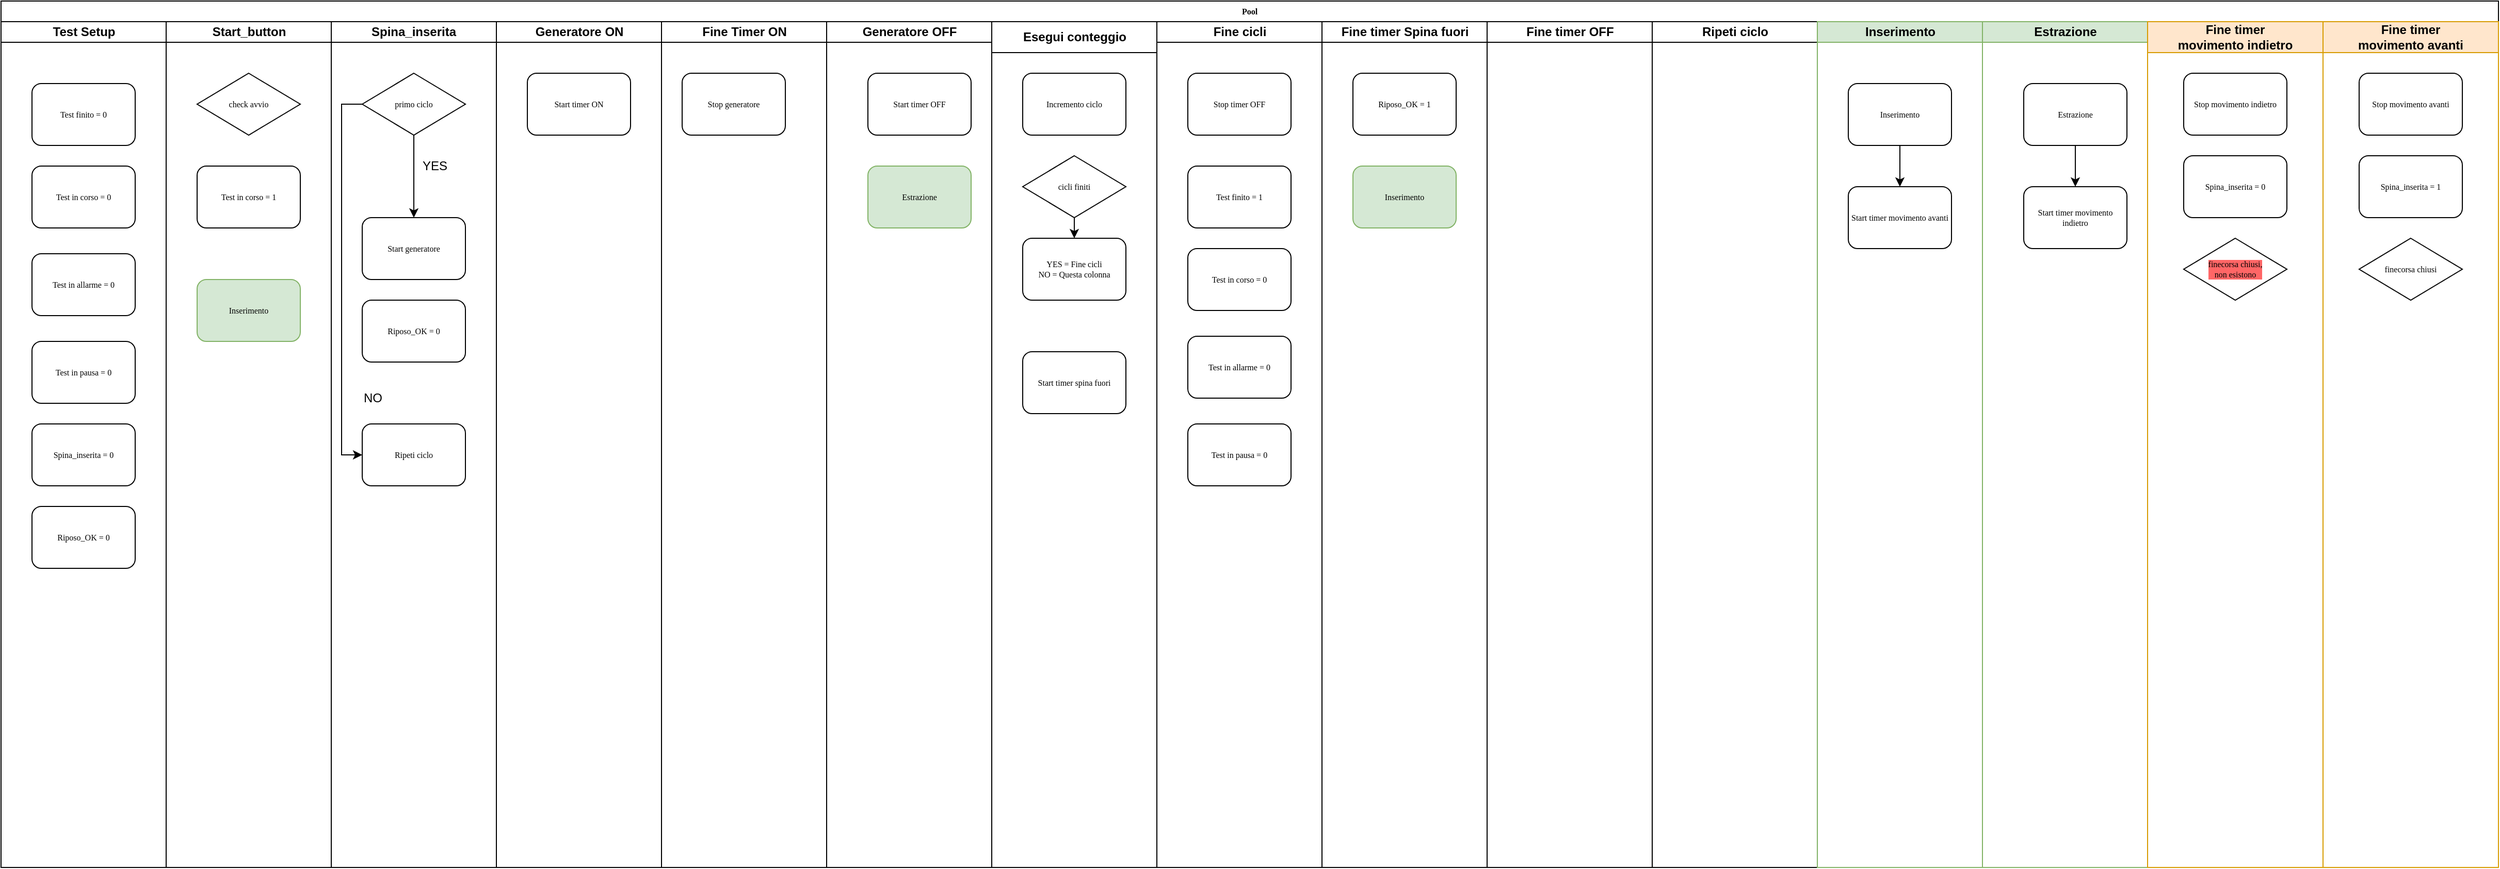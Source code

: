 <mxfile version="15.9.4" type="github">
  <diagram name="Page-1" id="74e2e168-ea6b-b213-b513-2b3c1d86103e">
    <mxGraphModel dx="1570" dy="1820" grid="1" gridSize="10" guides="1" tooltips="1" connect="1" arrows="1" fold="1" page="1" pageScale="1" pageWidth="1100" pageHeight="850" background="none" math="0" shadow="0">
      <root>
        <mxCell id="0" />
        <mxCell id="1" parent="0" />
        <mxCell id="77e6c97f196da883-1" value="Pool" style="swimlane;html=1;childLayout=stackLayout;startSize=20;rounded=0;shadow=0;labelBackgroundColor=none;strokeWidth=1;fontFamily=Verdana;fontSize=8;align=center;swimlaneLine=1;glass=0;separatorColor=#E6E6E6;whiteSpace=wrap;" parent="1" vertex="1">
          <mxGeometry x="70" y="-30" width="2420" height="840" as="geometry" />
        </mxCell>
        <mxCell id="WGGpqB69vOt5ms05KSNj-37" value="Test Setup" style="swimlane;html=1;startSize=20;" vertex="1" parent="77e6c97f196da883-1">
          <mxGeometry y="20" width="160" height="820" as="geometry" />
        </mxCell>
        <mxCell id="WGGpqB69vOt5ms05KSNj-38" value="Test finito = 0" style="rounded=1;whiteSpace=wrap;html=1;shadow=0;labelBackgroundColor=none;strokeWidth=1;fontFamily=Verdana;fontSize=8;align=center;" vertex="1" parent="WGGpqB69vOt5ms05KSNj-37">
          <mxGeometry x="30" y="60" width="100" height="60" as="geometry" />
        </mxCell>
        <mxCell id="WGGpqB69vOt5ms05KSNj-39" value="Test in pausa = 0" style="rounded=1;whiteSpace=wrap;html=1;shadow=0;labelBackgroundColor=none;strokeWidth=1;fontFamily=Verdana;fontSize=8;align=center;" vertex="1" parent="WGGpqB69vOt5ms05KSNj-37">
          <mxGeometry x="30" y="310" width="100" height="60" as="geometry" />
        </mxCell>
        <mxCell id="WGGpqB69vOt5ms05KSNj-40" value="Test in allarme = 0" style="rounded=1;whiteSpace=wrap;html=1;shadow=0;labelBackgroundColor=none;strokeWidth=1;fontFamily=Verdana;fontSize=8;align=center;" vertex="1" parent="WGGpqB69vOt5ms05KSNj-37">
          <mxGeometry x="30" y="225" width="100" height="60" as="geometry" />
        </mxCell>
        <mxCell id="WGGpqB69vOt5ms05KSNj-41" value="Test in corso = 0" style="rounded=1;whiteSpace=wrap;html=1;shadow=0;labelBackgroundColor=none;strokeWidth=1;fontFamily=Verdana;fontSize=8;align=center;" vertex="1" parent="WGGpqB69vOt5ms05KSNj-37">
          <mxGeometry x="30" y="140" width="100" height="60" as="geometry" />
        </mxCell>
        <mxCell id="WGGpqB69vOt5ms05KSNj-42" value="Spina_inserita = 0" style="rounded=1;whiteSpace=wrap;html=1;shadow=0;labelBackgroundColor=none;strokeWidth=1;fontFamily=Verdana;fontSize=8;align=center;" vertex="1" parent="WGGpqB69vOt5ms05KSNj-37">
          <mxGeometry x="30" y="390" width="100" height="60" as="geometry" />
        </mxCell>
        <mxCell id="WGGpqB69vOt5ms05KSNj-43" value="Riposo_OK = 0" style="rounded=1;whiteSpace=wrap;html=1;shadow=0;labelBackgroundColor=none;strokeWidth=1;fontFamily=Verdana;fontSize=8;align=center;" vertex="1" parent="WGGpqB69vOt5ms05KSNj-37">
          <mxGeometry x="30" y="470" width="100" height="60" as="geometry" />
        </mxCell>
        <mxCell id="77e6c97f196da883-2" value="Start_button" style="swimlane;html=1;startSize=20;" parent="77e6c97f196da883-1" vertex="1">
          <mxGeometry x="160" y="20" width="160" height="820" as="geometry" />
        </mxCell>
        <mxCell id="77e6c97f196da883-8" value="Inserimento" style="rounded=1;whiteSpace=wrap;html=1;shadow=0;labelBackgroundColor=none;strokeWidth=1;fontFamily=Verdana;fontSize=8;align=center;fillColor=#d5e8d4;strokeColor=#82b366;" parent="77e6c97f196da883-2" vertex="1">
          <mxGeometry x="30" y="250" width="100" height="60" as="geometry" />
        </mxCell>
        <mxCell id="77e6c97f196da883-20" value="check avvio" style="rhombus;whiteSpace=wrap;html=1;rounded=0;shadow=0;labelBackgroundColor=none;strokeWidth=1;fontFamily=Verdana;fontSize=8;align=center;" parent="77e6c97f196da883-2" vertex="1">
          <mxGeometry x="30" y="50" width="100" height="60" as="geometry" />
        </mxCell>
        <mxCell id="WGGpqB69vOt5ms05KSNj-36" value="Test in corso = 1" style="rounded=1;whiteSpace=wrap;html=1;shadow=0;labelBackgroundColor=none;strokeWidth=1;fontFamily=Verdana;fontSize=8;align=center;" vertex="1" parent="77e6c97f196da883-2">
          <mxGeometry x="30" y="140" width="100" height="60" as="geometry" />
        </mxCell>
        <mxCell id="77e6c97f196da883-4" value="Spina_inserita" style="swimlane;html=1;startSize=20;whiteSpace=wrap;" parent="77e6c97f196da883-1" vertex="1">
          <mxGeometry x="320" y="20" width="160" height="820" as="geometry" />
        </mxCell>
        <mxCell id="WGGpqB69vOt5ms05KSNj-2" value="Start generatore" style="rounded=1;whiteSpace=wrap;html=1;shadow=0;labelBackgroundColor=none;strokeWidth=1;fontFamily=Verdana;fontSize=8;align=center;" vertex="1" parent="77e6c97f196da883-4">
          <mxGeometry x="30" y="190" width="100" height="60" as="geometry" />
        </mxCell>
        <mxCell id="WGGpqB69vOt5ms05KSNj-17" value="Riposo_OK = 0" style="rounded=1;whiteSpace=wrap;html=1;shadow=0;labelBackgroundColor=none;strokeWidth=1;fontFamily=Verdana;fontSize=8;align=center;" vertex="1" parent="77e6c97f196da883-4">
          <mxGeometry x="30" y="270" width="100" height="60" as="geometry" />
        </mxCell>
        <mxCell id="WGGpqB69vOt5ms05KSNj-48" style="edgeStyle=orthogonalEdgeStyle;rounded=0;orthogonalLoop=1;jettySize=auto;html=1;exitX=0.5;exitY=1;exitDx=0;exitDy=0;entryX=0.5;entryY=0;entryDx=0;entryDy=0;" edge="1" parent="77e6c97f196da883-4" source="WGGpqB69vOt5ms05KSNj-47" target="WGGpqB69vOt5ms05KSNj-2">
          <mxGeometry relative="1" as="geometry" />
        </mxCell>
        <mxCell id="WGGpqB69vOt5ms05KSNj-51" style="edgeStyle=orthogonalEdgeStyle;rounded=0;orthogonalLoop=1;jettySize=auto;html=1;exitX=0;exitY=0.5;exitDx=0;exitDy=0;entryX=0;entryY=0.5;entryDx=0;entryDy=0;" edge="1" parent="77e6c97f196da883-4" source="WGGpqB69vOt5ms05KSNj-47" target="WGGpqB69vOt5ms05KSNj-50">
          <mxGeometry relative="1" as="geometry" />
        </mxCell>
        <mxCell id="WGGpqB69vOt5ms05KSNj-47" value="primo ciclo" style="rhombus;whiteSpace=wrap;html=1;rounded=0;shadow=0;labelBackgroundColor=none;strokeWidth=1;fontFamily=Verdana;fontSize=8;align=center;" vertex="1" parent="77e6c97f196da883-4">
          <mxGeometry x="30" y="50" width="100" height="60" as="geometry" />
        </mxCell>
        <mxCell id="WGGpqB69vOt5ms05KSNj-50" value="Ripeti ciclo" style="rounded=1;whiteSpace=wrap;html=1;shadow=0;labelBackgroundColor=none;strokeWidth=1;fontFamily=Verdana;fontSize=8;align=center;" vertex="1" parent="77e6c97f196da883-4">
          <mxGeometry x="30" y="390" width="100" height="60" as="geometry" />
        </mxCell>
        <mxCell id="WGGpqB69vOt5ms05KSNj-52" value="NO" style="text;html=1;align=center;verticalAlign=middle;resizable=0;points=[];autosize=1;strokeColor=none;fillColor=none;" vertex="1" parent="77e6c97f196da883-4">
          <mxGeometry x="25" y="355" width="30" height="20" as="geometry" />
        </mxCell>
        <mxCell id="WGGpqB69vOt5ms05KSNj-49" value="YES" style="text;html=1;align=center;verticalAlign=middle;resizable=0;points=[];autosize=1;strokeColor=none;fillColor=none;" vertex="1" parent="77e6c97f196da883-4">
          <mxGeometry x="80" y="130" width="40" height="20" as="geometry" />
        </mxCell>
        <mxCell id="WGGpqB69vOt5ms05KSNj-58" value="Generatore ON" style="swimlane;html=1;startSize=20;" vertex="1" parent="77e6c97f196da883-1">
          <mxGeometry x="480" y="20" width="160" height="820" as="geometry" />
        </mxCell>
        <mxCell id="WGGpqB69vOt5ms05KSNj-3" value="Start timer ON" style="rounded=1;whiteSpace=wrap;html=1;shadow=0;labelBackgroundColor=none;strokeWidth=1;fontFamily=Verdana;fontSize=8;align=center;" vertex="1" parent="WGGpqB69vOt5ms05KSNj-58">
          <mxGeometry x="30" y="50" width="100" height="60" as="geometry" />
        </mxCell>
        <mxCell id="77e6c97f196da883-6" value="Fine Timer ON" style="swimlane;html=1;startSize=20;" parent="77e6c97f196da883-1" vertex="1">
          <mxGeometry x="640" y="20" width="160" height="820" as="geometry" />
        </mxCell>
        <mxCell id="WGGpqB69vOt5ms05KSNj-4" value="Stop generatore" style="rounded=1;whiteSpace=wrap;html=1;shadow=0;labelBackgroundColor=none;strokeWidth=1;fontFamily=Verdana;fontSize=8;align=center;" vertex="1" parent="77e6c97f196da883-6">
          <mxGeometry x="20" y="50" width="100" height="60" as="geometry" />
        </mxCell>
        <mxCell id="77e6c97f196da883-7" value="Generatore OFF" style="swimlane;html=1;startSize=20;" parent="77e6c97f196da883-1" vertex="1">
          <mxGeometry x="800" y="20" width="160" height="820" as="geometry" />
        </mxCell>
        <mxCell id="WGGpqB69vOt5ms05KSNj-7" value="Start timer OFF" style="rounded=1;whiteSpace=wrap;html=1;shadow=0;labelBackgroundColor=none;strokeWidth=1;fontFamily=Verdana;fontSize=8;align=center;" vertex="1" parent="77e6c97f196da883-7">
          <mxGeometry x="40" y="50" width="100" height="60" as="geometry" />
        </mxCell>
        <mxCell id="WGGpqB69vOt5ms05KSNj-61" value="Estrazione" style="rounded=1;whiteSpace=wrap;html=1;shadow=0;labelBackgroundColor=none;strokeWidth=1;fontFamily=Verdana;fontSize=8;align=center;fillColor=#d5e8d4;strokeColor=#82b366;" vertex="1" parent="77e6c97f196da883-7">
          <mxGeometry x="40" y="140" width="100" height="60" as="geometry" />
        </mxCell>
        <mxCell id="WGGpqB69vOt5ms05KSNj-11" value="Esegui conteggio" style="swimlane;html=1;startSize=30;" vertex="1" parent="77e6c97f196da883-1">
          <mxGeometry x="960" y="20" width="160" height="820" as="geometry" />
        </mxCell>
        <mxCell id="WGGpqB69vOt5ms05KSNj-14" value="Start timer spina fuori" style="rounded=1;whiteSpace=wrap;html=1;shadow=0;labelBackgroundColor=none;strokeWidth=1;fontFamily=Verdana;fontSize=8;align=center;" vertex="1" parent="WGGpqB69vOt5ms05KSNj-11">
          <mxGeometry x="30" y="320" width="100" height="60" as="geometry" />
        </mxCell>
        <mxCell id="WGGpqB69vOt5ms05KSNj-18" value="Incremento ciclo" style="rounded=1;whiteSpace=wrap;html=1;shadow=0;labelBackgroundColor=none;strokeWidth=1;fontFamily=Verdana;fontSize=8;align=center;" vertex="1" parent="WGGpqB69vOt5ms05KSNj-11">
          <mxGeometry x="30" y="50" width="100" height="60" as="geometry" />
        </mxCell>
        <mxCell id="WGGpqB69vOt5ms05KSNj-32" style="edgeStyle=orthogonalEdgeStyle;rounded=0;orthogonalLoop=1;jettySize=auto;html=1;exitX=0.5;exitY=1;exitDx=0;exitDy=0;entryX=0.5;entryY=0;entryDx=0;entryDy=0;" edge="1" parent="WGGpqB69vOt5ms05KSNj-11" source="WGGpqB69vOt5ms05KSNj-19" target="WGGpqB69vOt5ms05KSNj-20">
          <mxGeometry relative="1" as="geometry" />
        </mxCell>
        <mxCell id="WGGpqB69vOt5ms05KSNj-19" value="cicli finiti" style="rhombus;whiteSpace=wrap;html=1;rounded=0;shadow=0;labelBackgroundColor=none;strokeWidth=1;fontFamily=Verdana;fontSize=8;align=center;" vertex="1" parent="WGGpqB69vOt5ms05KSNj-11">
          <mxGeometry x="30" y="130" width="100" height="60" as="geometry" />
        </mxCell>
        <mxCell id="WGGpqB69vOt5ms05KSNj-20" value="YES = Fine cicli&lt;br&gt;NO = Questa colonna" style="rounded=1;whiteSpace=wrap;html=1;shadow=0;labelBackgroundColor=none;strokeWidth=1;fontFamily=Verdana;fontSize=8;align=center;" vertex="1" parent="WGGpqB69vOt5ms05KSNj-11">
          <mxGeometry x="30" y="210" width="100" height="60" as="geometry" />
        </mxCell>
        <mxCell id="WGGpqB69vOt5ms05KSNj-21" value="Fine cicli" style="swimlane;html=1;startSize=20;" vertex="1" parent="77e6c97f196da883-1">
          <mxGeometry x="1120" y="20" width="160" height="820" as="geometry" />
        </mxCell>
        <mxCell id="WGGpqB69vOt5ms05KSNj-30" value="Stop timer OFF" style="rounded=1;whiteSpace=wrap;html=1;shadow=0;labelBackgroundColor=none;strokeWidth=1;fontFamily=Verdana;fontSize=8;align=center;" vertex="1" parent="WGGpqB69vOt5ms05KSNj-21">
          <mxGeometry x="30" y="50" width="100" height="60" as="geometry" />
        </mxCell>
        <mxCell id="WGGpqB69vOt5ms05KSNj-31" value="Test finito = 1" style="rounded=1;whiteSpace=wrap;html=1;shadow=0;labelBackgroundColor=none;strokeWidth=1;fontFamily=Verdana;fontSize=8;align=center;" vertex="1" parent="WGGpqB69vOt5ms05KSNj-21">
          <mxGeometry x="30" y="140" width="100" height="60" as="geometry" />
        </mxCell>
        <mxCell id="WGGpqB69vOt5ms05KSNj-33" value="Test in corso = 0" style="rounded=1;whiteSpace=wrap;html=1;shadow=0;labelBackgroundColor=none;strokeWidth=1;fontFamily=Verdana;fontSize=8;align=center;" vertex="1" parent="WGGpqB69vOt5ms05KSNj-21">
          <mxGeometry x="30" y="220" width="100" height="60" as="geometry" />
        </mxCell>
        <mxCell id="WGGpqB69vOt5ms05KSNj-34" value="Test in allarme = 0" style="rounded=1;whiteSpace=wrap;html=1;shadow=0;labelBackgroundColor=none;strokeWidth=1;fontFamily=Verdana;fontSize=8;align=center;" vertex="1" parent="WGGpqB69vOt5ms05KSNj-21">
          <mxGeometry x="30" y="305" width="100" height="60" as="geometry" />
        </mxCell>
        <mxCell id="WGGpqB69vOt5ms05KSNj-35" value="Test in pausa = 0" style="rounded=1;whiteSpace=wrap;html=1;shadow=0;labelBackgroundColor=none;strokeWidth=1;fontFamily=Verdana;fontSize=8;align=center;" vertex="1" parent="WGGpqB69vOt5ms05KSNj-21">
          <mxGeometry x="30" y="390" width="100" height="60" as="geometry" />
        </mxCell>
        <mxCell id="WGGpqB69vOt5ms05KSNj-15" value="Fine timer Spina fuori" style="swimlane;html=1;startSize=20;" vertex="1" parent="77e6c97f196da883-1">
          <mxGeometry x="1280" y="20" width="160" height="820" as="geometry" />
        </mxCell>
        <mxCell id="WGGpqB69vOt5ms05KSNj-16" value="Riposo_OK = 1" style="rounded=1;whiteSpace=wrap;html=1;shadow=0;labelBackgroundColor=none;strokeWidth=1;fontFamily=Verdana;fontSize=8;align=center;" vertex="1" parent="WGGpqB69vOt5ms05KSNj-15">
          <mxGeometry x="30" y="50" width="100" height="60" as="geometry" />
        </mxCell>
        <mxCell id="WGGpqB69vOt5ms05KSNj-57" value="Inserimento" style="rounded=1;whiteSpace=wrap;html=1;shadow=0;labelBackgroundColor=none;strokeWidth=1;fontFamily=Verdana;fontSize=8;align=center;fillColor=#d5e8d4;strokeColor=#82b366;" vertex="1" parent="WGGpqB69vOt5ms05KSNj-15">
          <mxGeometry x="30" y="140" width="100" height="60" as="geometry" />
        </mxCell>
        <mxCell id="WGGpqB69vOt5ms05KSNj-54" value="Fine timer OFF" style="swimlane;html=1;startSize=20;" vertex="1" parent="77e6c97f196da883-1">
          <mxGeometry x="1440" y="20" width="160" height="820" as="geometry" />
        </mxCell>
        <mxCell id="WGGpqB69vOt5ms05KSNj-55" value="Ripeti ciclo" style="swimlane;html=1;startSize=20;" vertex="1" parent="77e6c97f196da883-1">
          <mxGeometry x="1600" y="20" width="160" height="820" as="geometry" />
        </mxCell>
        <mxCell id="WGGpqB69vOt5ms05KSNj-56" value="Inserimento" style="swimlane;html=1;startSize=20;fillColor=#d5e8d4;strokeColor=#82b366;" vertex="1" parent="77e6c97f196da883-1">
          <mxGeometry x="1760" y="20" width="160" height="820" as="geometry" />
        </mxCell>
        <mxCell id="WGGpqB69vOt5ms05KSNj-44" value="Inserimento" style="rounded=1;whiteSpace=wrap;html=1;shadow=0;labelBackgroundColor=none;strokeWidth=1;fontFamily=Verdana;fontSize=8;align=center;" vertex="1" parent="WGGpqB69vOt5ms05KSNj-56">
          <mxGeometry x="30" y="60" width="100" height="60" as="geometry" />
        </mxCell>
        <mxCell id="WGGpqB69vOt5ms05KSNj-45" value="Start timer movimento avanti" style="rounded=1;whiteSpace=wrap;html=1;shadow=0;labelBackgroundColor=none;strokeWidth=1;fontFamily=Verdana;fontSize=8;align=center;" vertex="1" parent="WGGpqB69vOt5ms05KSNj-56">
          <mxGeometry x="30" y="160" width="100" height="60" as="geometry" />
        </mxCell>
        <mxCell id="WGGpqB69vOt5ms05KSNj-46" style="edgeStyle=orthogonalEdgeStyle;rounded=0;orthogonalLoop=1;jettySize=auto;html=1;exitX=0.5;exitY=1;exitDx=0;exitDy=0;entryX=0.5;entryY=0;entryDx=0;entryDy=0;" edge="1" parent="WGGpqB69vOt5ms05KSNj-56" source="WGGpqB69vOt5ms05KSNj-44" target="WGGpqB69vOt5ms05KSNj-45">
          <mxGeometry relative="1" as="geometry" />
        </mxCell>
        <mxCell id="WGGpqB69vOt5ms05KSNj-59" value="Estrazione" style="swimlane;html=1;startSize=20;fillColor=#d5e8d4;strokeColor=#82b366;" vertex="1" parent="77e6c97f196da883-1">
          <mxGeometry x="1920" y="20" width="160" height="820" as="geometry" />
        </mxCell>
        <mxCell id="WGGpqB69vOt5ms05KSNj-8" value="Estrazione" style="rounded=1;whiteSpace=wrap;html=1;shadow=0;labelBackgroundColor=none;strokeWidth=1;fontFamily=Verdana;fontSize=8;align=center;" vertex="1" parent="WGGpqB69vOt5ms05KSNj-59">
          <mxGeometry x="40" y="60" width="100" height="60" as="geometry" />
        </mxCell>
        <mxCell id="WGGpqB69vOt5ms05KSNj-9" value="Start timer movimento indietro" style="rounded=1;whiteSpace=wrap;html=1;shadow=0;labelBackgroundColor=none;strokeWidth=1;fontFamily=Verdana;fontSize=8;align=center;" vertex="1" parent="WGGpqB69vOt5ms05KSNj-59">
          <mxGeometry x="40" y="160" width="100" height="60" as="geometry" />
        </mxCell>
        <mxCell id="WGGpqB69vOt5ms05KSNj-10" style="edgeStyle=orthogonalEdgeStyle;rounded=0;orthogonalLoop=1;jettySize=auto;html=1;exitX=0.5;exitY=1;exitDx=0;exitDy=0;entryX=0.5;entryY=0;entryDx=0;entryDy=0;" edge="1" parent="WGGpqB69vOt5ms05KSNj-59" source="WGGpqB69vOt5ms05KSNj-8" target="WGGpqB69vOt5ms05KSNj-9">
          <mxGeometry relative="1" as="geometry" />
        </mxCell>
        <mxCell id="WGGpqB69vOt5ms05KSNj-62" value="Fine timer &lt;br style=&quot;font-size: 12px&quot;&gt;movimento indietro" style="swimlane;html=1;startSize=30;whiteSpace=wrap;spacing=2;fontSize=12;fillColor=#ffe6cc;strokeColor=#d79b00;" vertex="1" parent="77e6c97f196da883-1">
          <mxGeometry x="2080" y="20" width="170" height="820" as="geometry">
            <mxRectangle x="320" y="20" width="40" height="820" as="alternateBounds" />
          </mxGeometry>
        </mxCell>
        <mxCell id="WGGpqB69vOt5ms05KSNj-63" value="Stop movimento indietro" style="rounded=1;whiteSpace=wrap;html=1;shadow=0;labelBackgroundColor=none;strokeWidth=1;fontFamily=Verdana;fontSize=8;align=center;" vertex="1" parent="WGGpqB69vOt5ms05KSNj-62">
          <mxGeometry x="35" y="50" width="100" height="60" as="geometry" />
        </mxCell>
        <mxCell id="WGGpqB69vOt5ms05KSNj-64" value="Spina_inserita = 0" style="rounded=1;whiteSpace=wrap;html=1;shadow=0;labelBackgroundColor=none;strokeWidth=1;fontFamily=Verdana;fontSize=8;align=center;" vertex="1" parent="WGGpqB69vOt5ms05KSNj-62">
          <mxGeometry x="35" y="130" width="100" height="60" as="geometry" />
        </mxCell>
        <mxCell id="WGGpqB69vOt5ms05KSNj-65" value="finecorsa chiusi,&lt;br&gt;non esistono" style="rhombus;whiteSpace=wrap;html=1;rounded=0;shadow=0;labelBackgroundColor=#FF6666;strokeWidth=1;fontFamily=Verdana;fontSize=8;align=center;" vertex="1" parent="WGGpqB69vOt5ms05KSNj-62">
          <mxGeometry x="35" y="210" width="100" height="60" as="geometry" />
        </mxCell>
        <mxCell id="77e6c97f196da883-3" value="Fine timer &lt;br style=&quot;font-size: 12px;&quot;&gt;movimento avanti" style="swimlane;html=1;startSize=30;whiteSpace=wrap;spacing=2;fontSize=12;fillColor=#ffe6cc;strokeColor=#d79b00;" parent="77e6c97f196da883-1" vertex="1">
          <mxGeometry x="2250" y="20" width="170" height="820" as="geometry">
            <mxRectangle x="320" y="20" width="40" height="820" as="alternateBounds" />
          </mxGeometry>
        </mxCell>
        <mxCell id="77e6c97f196da883-11" value="Stop movimento avanti" style="rounded=1;whiteSpace=wrap;html=1;shadow=0;labelBackgroundColor=none;strokeWidth=1;fontFamily=Verdana;fontSize=8;align=center;" parent="77e6c97f196da883-3" vertex="1">
          <mxGeometry x="35" y="50" width="100" height="60" as="geometry" />
        </mxCell>
        <mxCell id="IJIA1yr2t6EPNyvtMsXm-1" value="Spina_inserita = 1" style="rounded=1;whiteSpace=wrap;html=1;shadow=0;labelBackgroundColor=none;strokeWidth=1;fontFamily=Verdana;fontSize=8;align=center;" parent="77e6c97f196da883-3" vertex="1">
          <mxGeometry x="35" y="130" width="100" height="60" as="geometry" />
        </mxCell>
        <mxCell id="WGGpqB69vOt5ms05KSNj-1" value="finecorsa chiusi" style="rhombus;whiteSpace=wrap;html=1;rounded=0;shadow=0;labelBackgroundColor=none;strokeWidth=1;fontFamily=Verdana;fontSize=8;align=center;" vertex="1" parent="77e6c97f196da883-3">
          <mxGeometry x="35" y="210" width="100" height="60" as="geometry" />
        </mxCell>
      </root>
    </mxGraphModel>
  </diagram>
</mxfile>
